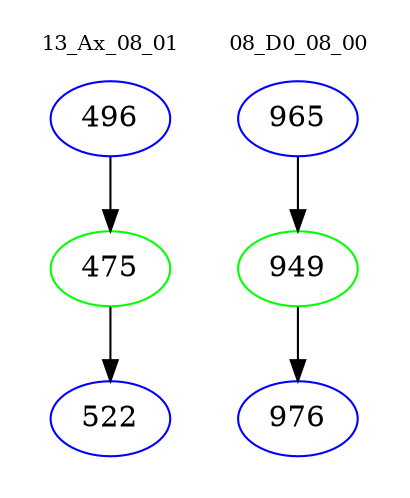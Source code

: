 digraph{
subgraph cluster_0 {
color = white
label = "13_Ax_08_01";
fontsize=10;
T0_496 [label="496", color="blue"]
T0_496 -> T0_475 [color="black"]
T0_475 [label="475", color="green"]
T0_475 -> T0_522 [color="black"]
T0_522 [label="522", color="blue"]
}
subgraph cluster_1 {
color = white
label = "08_D0_08_00";
fontsize=10;
T1_965 [label="965", color="blue"]
T1_965 -> T1_949 [color="black"]
T1_949 [label="949", color="green"]
T1_949 -> T1_976 [color="black"]
T1_976 [label="976", color="blue"]
}
}

